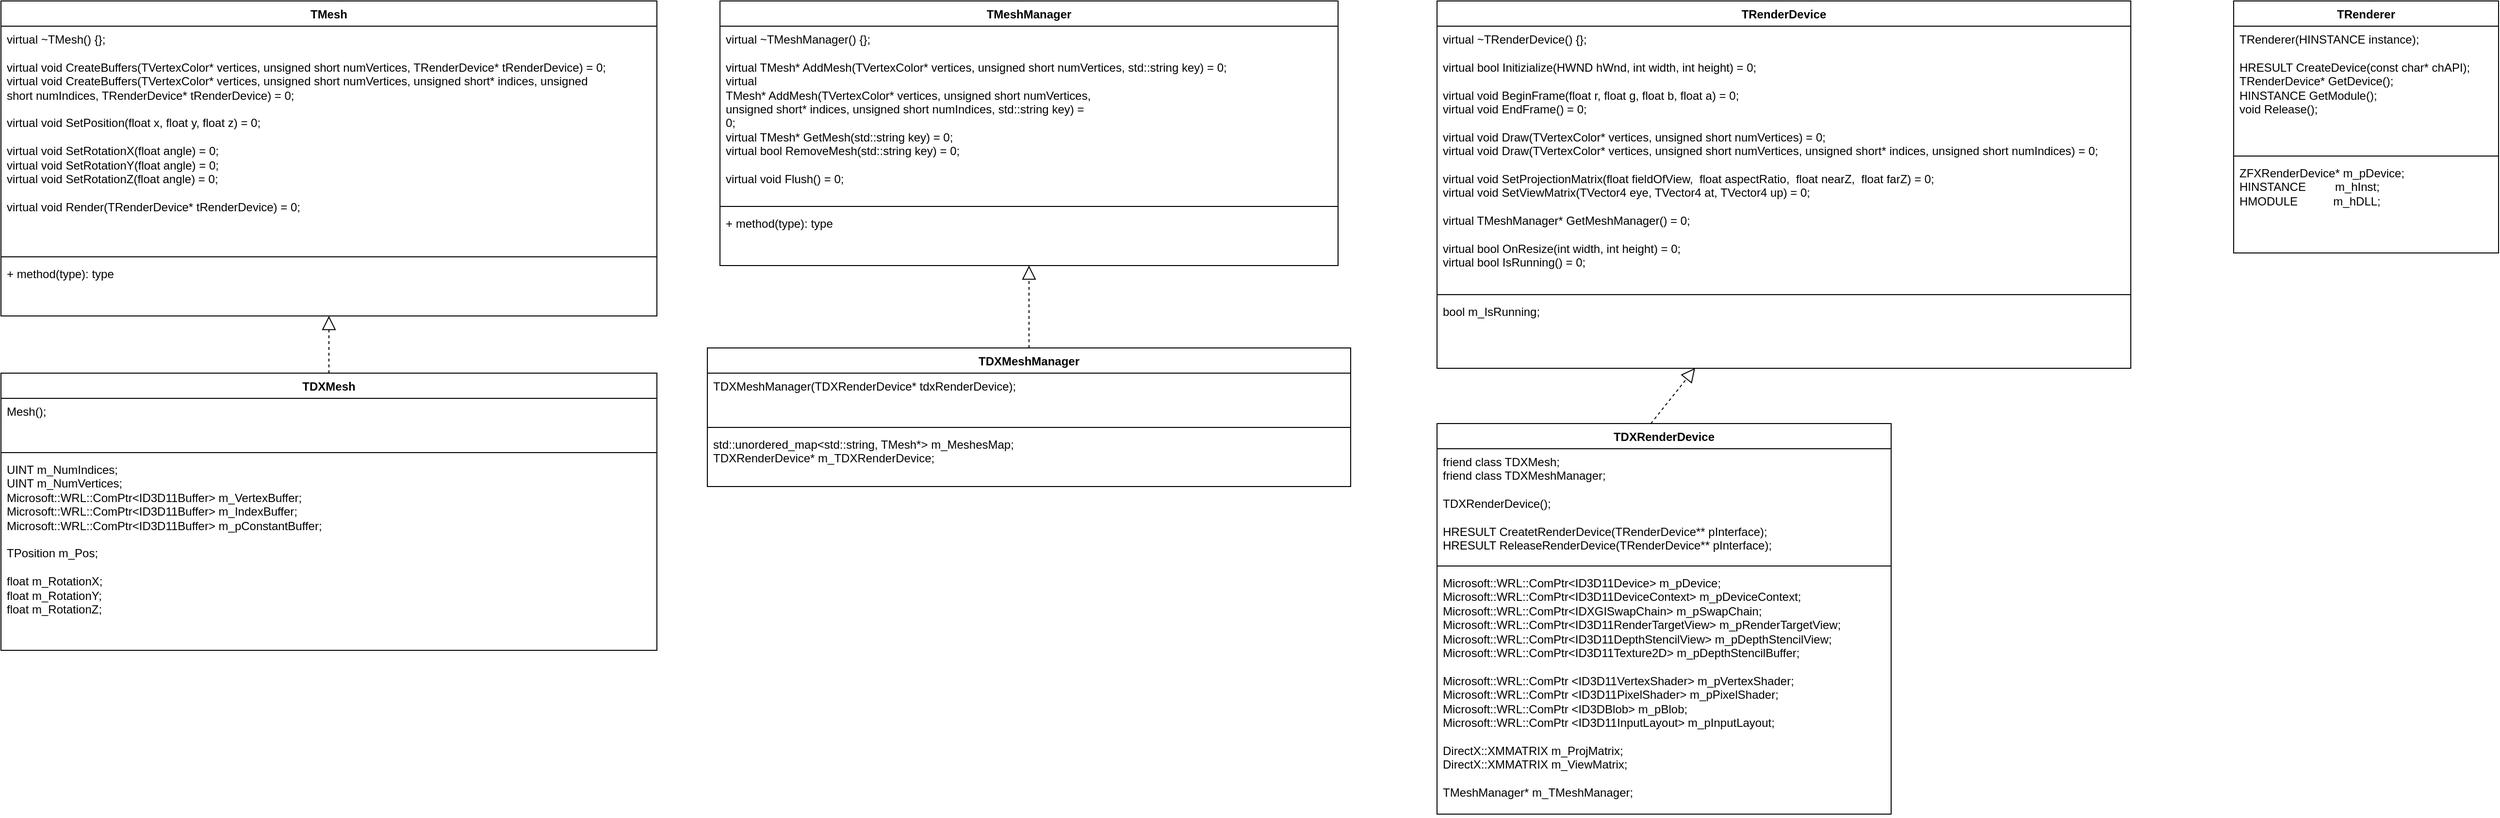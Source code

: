 <mxfile version="24.8.3">
  <diagram name="Страница — 1" id="iS9kPeVT_qTxmNW6HSiJ">
    <mxGraphModel dx="3649" dy="1117" grid="1" gridSize="13" guides="1" tooltips="1" connect="1" arrows="1" fold="1" page="0" pageScale="1" pageWidth="827" pageHeight="1169" background="none" math="0" shadow="0">
      <root>
        <mxCell id="0" />
        <mxCell id="1" parent="0" />
        <mxCell id="LnMvlJYZvyKWMzvUD1xX-2" value="TRenderDevice" style="swimlane;fontStyle=1;align=center;verticalAlign=top;childLayout=stackLayout;horizontal=1;startSize=26;horizontalStack=0;resizeParent=1;resizeParentMax=0;resizeLast=0;collapsible=1;marginBottom=0;whiteSpace=wrap;html=1;" parent="1" vertex="1">
          <mxGeometry x="50" y="71" width="715" height="379" as="geometry" />
        </mxCell>
        <mxCell id="LnMvlJYZvyKWMzvUD1xX-3" value="&lt;div&gt;virtual ~TRenderDevice() {};&lt;br&gt;&lt;/div&gt;&lt;div&gt;&lt;br&gt;&lt;/div&gt;&lt;div&gt;virtual bool Initizialize(HWND hWnd, int width, int height) = 0;&lt;/div&gt;&lt;div&gt;&lt;br&gt;&lt;/div&gt;&lt;div&gt;virtual void BeginFrame(float r, float g, float b, float a) = 0;&lt;/div&gt;&lt;div&gt;virtual void EndFrame() = 0;&lt;/div&gt;&lt;div&gt;&lt;br&gt;&lt;/div&gt;&lt;div&gt;virtual void Draw(TVertexColor* vertices, unsigned short numVertices) = 0;&lt;br&gt;&lt;/div&gt;&lt;div&gt;virtual void Draw(TVertexColor* vertices, unsigned short numVertices, unsigned short* indices, unsigned short numIndices) = 0;&lt;br&gt;&lt;/div&gt;&lt;div&gt;&lt;br&gt;&lt;/div&gt;&lt;div&gt;virtual void SetProjectionMatrix(float fieldOfView,&amp;nbsp; float aspectRatio,&amp;nbsp; float nearZ,&amp;nbsp; float farZ) = 0;&lt;/div&gt;&lt;div&gt;virtual void SetViewMatrix(TVector4 eye, TVector4 at, TVector4 up) = 0;&lt;br&gt;&lt;/div&gt;&lt;div&gt;&lt;br&gt;&lt;/div&gt;&lt;div&gt;virtual TMeshManager* GetMeshManager() = 0;&lt;br&gt;&lt;/div&gt;&lt;div&gt;&lt;br&gt;&lt;/div&gt;&lt;div&gt;virtual bool OnResize(int width, int height) = 0;&lt;/div&gt;&lt;div&gt;virtual bool IsRunning() = 0;&lt;/div&gt;&lt;div&gt;&lt;br&gt;&lt;/div&gt;" style="text;strokeColor=none;fillColor=none;align=left;verticalAlign=top;spacingLeft=4;spacingRight=4;overflow=hidden;rotatable=0;points=[[0,0.5],[1,0.5]];portConstraint=eastwest;whiteSpace=wrap;html=1;" parent="LnMvlJYZvyKWMzvUD1xX-2" vertex="1">
          <mxGeometry y="26" width="715" height="273" as="geometry" />
        </mxCell>
        <mxCell id="LnMvlJYZvyKWMzvUD1xX-4" value="" style="line;strokeWidth=1;fillColor=none;align=left;verticalAlign=middle;spacingTop=-1;spacingLeft=3;spacingRight=3;rotatable=0;labelPosition=right;points=[];portConstraint=eastwest;strokeColor=inherit;" parent="LnMvlJYZvyKWMzvUD1xX-2" vertex="1">
          <mxGeometry y="299" width="715" height="8" as="geometry" />
        </mxCell>
        <mxCell id="LnMvlJYZvyKWMzvUD1xX-5" value="&lt;div&gt;bool m_IsRunning;&lt;br&gt;&lt;/div&gt;" style="text;strokeColor=none;fillColor=none;align=left;verticalAlign=top;spacingLeft=4;spacingRight=4;overflow=hidden;rotatable=0;points=[[0,0.5],[1,0.5]];portConstraint=eastwest;whiteSpace=wrap;html=1;" parent="LnMvlJYZvyKWMzvUD1xX-2" vertex="1">
          <mxGeometry y="307" width="715" height="72" as="geometry" />
        </mxCell>
        <mxCell id="LnMvlJYZvyKWMzvUD1xX-13" value="" style="endArrow=block;dashed=1;endFill=0;endSize=12;html=1;rounded=0;entryX=0.372;entryY=0.997;entryDx=0;entryDy=0;entryPerimeter=0;exitX=0.471;exitY=0;exitDx=0;exitDy=0;exitPerimeter=0;" parent="1" source="cNzNoUKR5_ti7T2eS_Fg-1" target="LnMvlJYZvyKWMzvUD1xX-5" edge="1">
          <mxGeometry width="160" relative="1" as="geometry">
            <mxPoint x="319" y="529" as="sourcePoint" />
            <mxPoint x="500" y="320" as="targetPoint" />
          </mxGeometry>
        </mxCell>
        <mxCell id="cNzNoUKR5_ti7T2eS_Fg-1" value="TDXRenderDevice" style="swimlane;fontStyle=1;align=center;verticalAlign=top;childLayout=stackLayout;horizontal=1;startSize=26;horizontalStack=0;resizeParent=1;resizeParentMax=0;resizeLast=0;collapsible=1;marginBottom=0;whiteSpace=wrap;html=1;" parent="1" vertex="1">
          <mxGeometry x="50" y="507" width="468" height="403" as="geometry" />
        </mxCell>
        <mxCell id="cNzNoUKR5_ti7T2eS_Fg-2" value="&lt;div&gt;friend class TDXMesh;&lt;/div&gt;&lt;div&gt;friend class TDXMeshManager;&lt;br&gt;&lt;/div&gt;&lt;div&gt;&lt;br&gt;&lt;/div&gt;&lt;div&gt;TDXRenderDevice();&lt;br&gt;&lt;/div&gt;&lt;div&gt;&lt;br&gt;&lt;/div&gt;&lt;div&gt;HRESULT CreatetRenderDevice(TRenderDevice** pInterface);&amp;nbsp;&amp;nbsp;&amp;nbsp;&amp;nbsp;&lt;/div&gt;&lt;div&gt;HRESULT ReleaseRenderDevice(TRenderDevice** pInterface);&lt;br&gt;&lt;br&gt;&lt;/div&gt;" style="text;strokeColor=none;fillColor=none;align=left;verticalAlign=top;spacingLeft=4;spacingRight=4;overflow=hidden;rotatable=0;points=[[0,0.5],[1,0.5]];portConstraint=eastwest;whiteSpace=wrap;html=1;" parent="cNzNoUKR5_ti7T2eS_Fg-1" vertex="1">
          <mxGeometry y="26" width="468" height="117" as="geometry" />
        </mxCell>
        <mxCell id="cNzNoUKR5_ti7T2eS_Fg-3" value="" style="line;strokeWidth=1;fillColor=none;align=left;verticalAlign=middle;spacingTop=-1;spacingLeft=3;spacingRight=3;rotatable=0;labelPosition=right;points=[];portConstraint=eastwest;strokeColor=inherit;" parent="cNzNoUKR5_ti7T2eS_Fg-1" vertex="1">
          <mxGeometry y="143" width="468" height="8" as="geometry" />
        </mxCell>
        <mxCell id="cNzNoUKR5_ti7T2eS_Fg-4" value="&lt;div&gt;Microsoft::WRL::ComPtr&amp;lt;ID3D11Device&amp;gt; m_pDevice; Microsoft::WRL::ComPtr&amp;lt;ID3D11DeviceContext&amp;gt; m_pDeviceContext; Microsoft::WRL::ComPtr&amp;lt;IDXGISwapChain&amp;gt; m_pSwapChain; Microsoft::WRL::ComPtr&amp;lt;ID3D11RenderTargetView&amp;gt; m_pRenderTargetView; Microsoft::WRL::ComPtr&amp;lt;ID3D11DepthStencilView&amp;gt; m_pDepthStencilView; Microsoft::WRL::ComPtr&amp;lt;ID3D11Texture2D&amp;gt; m_pDepthStencilBuffer;&lt;/div&gt;&lt;div&gt;&lt;br&gt;&lt;/div&gt;&lt;div&gt;Microsoft::WRL::ComPtr &amp;lt;ID3D11VertexShader&amp;gt; m_pVertexShader;&lt;br&gt;Microsoft::WRL::ComPtr &amp;lt;ID3D11PixelShader&amp;gt; m_pPixelShader;&lt;br&gt;Microsoft::WRL::ComPtr &amp;lt;ID3DBlob&amp;gt; m_pBlob;&lt;br&gt;Microsoft::WRL::ComPtr &amp;lt;ID3D11InputLayout&amp;gt; m_pInputLayout;&lt;br&gt;&lt;/div&gt;&lt;div&gt;&lt;br&gt;&lt;/div&gt;&lt;div&gt;DirectX::XMMATRIX m_ProjMatrix;&lt;/div&gt;&lt;div&gt;DirectX::XMMATRIX m_ViewMatrix;&lt;br&gt;&lt;/div&gt;&lt;div&gt;&lt;br&gt;&lt;/div&gt;&lt;div&gt;TMeshManager* m_TMeshManager;&lt;br&gt;&lt;/div&gt;" style="text;strokeColor=none;fillColor=none;align=left;verticalAlign=top;spacingLeft=4;spacingRight=4;overflow=hidden;rotatable=0;points=[[0,0.5],[1,0.5]];portConstraint=eastwest;whiteSpace=wrap;html=1;" parent="cNzNoUKR5_ti7T2eS_Fg-1" vertex="1">
          <mxGeometry y="151" width="468" height="252" as="geometry" />
        </mxCell>
        <mxCell id="cNzNoUKR5_ti7T2eS_Fg-5" value="TRenderer" style="swimlane;fontStyle=1;align=center;verticalAlign=top;childLayout=stackLayout;horizontal=1;startSize=26;horizontalStack=0;resizeParent=1;resizeParentMax=0;resizeLast=0;collapsible=1;marginBottom=0;whiteSpace=wrap;html=1;" parent="1" vertex="1">
          <mxGeometry x="871" y="71" width="273" height="260" as="geometry" />
        </mxCell>
        <mxCell id="cNzNoUKR5_ti7T2eS_Fg-6" value="&lt;div&gt;TRenderer(HINSTANCE instance);&lt;/div&gt;&lt;div&gt;&lt;br&gt;&lt;/div&gt;&lt;div&gt;HRESULT CreateDevice(const char* chAPI);&lt;/div&gt;&lt;div&gt;TRenderDevice* GetDevice();&lt;/div&gt;&lt;div&gt;HINSTANCE GetModule();&lt;/div&gt;&lt;div&gt;void Release();&lt;br&gt;&lt;/div&gt;" style="text;strokeColor=none;fillColor=none;align=left;verticalAlign=top;spacingLeft=4;spacingRight=4;overflow=hidden;rotatable=0;points=[[0,0.5],[1,0.5]];portConstraint=eastwest;whiteSpace=wrap;html=1;" parent="cNzNoUKR5_ti7T2eS_Fg-5" vertex="1">
          <mxGeometry y="26" width="273" height="130" as="geometry" />
        </mxCell>
        <mxCell id="cNzNoUKR5_ti7T2eS_Fg-7" value="" style="line;strokeWidth=1;fillColor=none;align=left;verticalAlign=middle;spacingTop=-1;spacingLeft=3;spacingRight=3;rotatable=0;labelPosition=right;points=[];portConstraint=eastwest;strokeColor=inherit;" parent="cNzNoUKR5_ti7T2eS_Fg-5" vertex="1">
          <mxGeometry y="156" width="273" height="8" as="geometry" />
        </mxCell>
        <mxCell id="cNzNoUKR5_ti7T2eS_Fg-8" value="ZFXRenderDevice* m_pDevice;&lt;br&gt;HINSTANCE&amp;nbsp;&amp;nbsp;&amp;nbsp;&amp;nbsp;&amp;nbsp;&amp;nbsp;&amp;nbsp;&amp;nbsp; m_hInst;&lt;br&gt;HMODULE&amp;nbsp;&amp;nbsp;&amp;nbsp;&amp;nbsp;&amp;nbsp;&amp;nbsp;&amp;nbsp;&amp;nbsp;&amp;nbsp;&amp;nbsp; m_hDLL;" style="text;strokeColor=none;fillColor=none;align=left;verticalAlign=top;spacingLeft=4;spacingRight=4;overflow=hidden;rotatable=0;points=[[0,0.5],[1,0.5]];portConstraint=eastwest;whiteSpace=wrap;html=1;" parent="cNzNoUKR5_ti7T2eS_Fg-5" vertex="1">
          <mxGeometry y="164" width="273" height="96" as="geometry" />
        </mxCell>
        <mxCell id="sRAGFY0u2gzH7yeyDT2O-35" value="TDXMesh" style="swimlane;fontStyle=1;align=center;verticalAlign=top;childLayout=stackLayout;horizontal=1;startSize=26;horizontalStack=0;resizeParent=1;resizeParentMax=0;resizeLast=0;collapsible=1;marginBottom=0;whiteSpace=wrap;html=1;" parent="1" vertex="1">
          <mxGeometry x="-1430" y="455" width="676" height="286" as="geometry" />
        </mxCell>
        <mxCell id="sRAGFY0u2gzH7yeyDT2O-36" value="Mesh();" style="text;strokeColor=none;fillColor=none;align=left;verticalAlign=top;spacingLeft=4;spacingRight=4;overflow=hidden;rotatable=0;points=[[0,0.5],[1,0.5]];portConstraint=eastwest;whiteSpace=wrap;html=1;" parent="sRAGFY0u2gzH7yeyDT2O-35" vertex="1">
          <mxGeometry y="26" width="676" height="52" as="geometry" />
        </mxCell>
        <mxCell id="sRAGFY0u2gzH7yeyDT2O-37" value="" style="line;strokeWidth=1;fillColor=none;align=left;verticalAlign=middle;spacingTop=-1;spacingLeft=3;spacingRight=3;rotatable=0;labelPosition=right;points=[];portConstraint=eastwest;strokeColor=inherit;" parent="sRAGFY0u2gzH7yeyDT2O-35" vertex="1">
          <mxGeometry y="78" width="676" height="8" as="geometry" />
        </mxCell>
        <mxCell id="sRAGFY0u2gzH7yeyDT2O-38" value="&lt;div&gt;UINT m_NumIndices;&lt;br&gt;UINT m_NumVertices;&lt;br&gt;&lt;/div&gt;&lt;div&gt;Microsoft::WRL::ComPtr&amp;lt;ID3D11Buffer&amp;gt; m_VertexBuffer;&lt;/div&gt;&lt;div&gt;Microsoft::WRL::ComPtr&amp;lt;ID3D11Buffer&amp;gt; m_IndexBuffer;&lt;/div&gt;&lt;div&gt;Microsoft::WRL::ComPtr&amp;lt;ID3D11Buffer&amp;gt; m_pConstantBuffer;&lt;br&gt;&lt;/div&gt;&lt;div&gt;&lt;br&gt;&lt;/div&gt;&lt;div&gt;TPosition m_Pos;&lt;br&gt;&lt;/div&gt;&lt;div&gt;&lt;br&gt;&lt;/div&gt;&lt;div&gt;float m_RotationX;&lt;/div&gt;&lt;div&gt;float m_RotationY;&lt;/div&gt;&lt;div&gt;float m_RotationZ;&lt;/div&gt;" style="text;strokeColor=none;fillColor=none;align=left;verticalAlign=top;spacingLeft=4;spacingRight=4;overflow=hidden;rotatable=0;points=[[0,0.5],[1,0.5]];portConstraint=eastwest;whiteSpace=wrap;html=1;" parent="sRAGFY0u2gzH7yeyDT2O-35" vertex="1">
          <mxGeometry y="86" width="676" height="200" as="geometry" />
        </mxCell>
        <mxCell id="sRAGFY0u2gzH7yeyDT2O-40" value="TDXMeshManager" style="swimlane;fontStyle=1;align=center;verticalAlign=top;childLayout=stackLayout;horizontal=1;startSize=26;horizontalStack=0;resizeParent=1;resizeParentMax=0;resizeLast=0;collapsible=1;marginBottom=0;whiteSpace=wrap;html=1;" parent="1" vertex="1">
          <mxGeometry x="-702" y="429" width="663" height="143" as="geometry" />
        </mxCell>
        <mxCell id="sRAGFY0u2gzH7yeyDT2O-41" value="TDXMeshManager(TDXRenderDevice* tdxRenderDevice);&lt;div&gt;&lt;br/&gt;&lt;/div&gt;" style="text;strokeColor=none;fillColor=none;align=left;verticalAlign=top;spacingLeft=4;spacingRight=4;overflow=hidden;rotatable=0;points=[[0,0.5],[1,0.5]];portConstraint=eastwest;whiteSpace=wrap;html=1;" parent="sRAGFY0u2gzH7yeyDT2O-40" vertex="1">
          <mxGeometry y="26" width="663" height="52" as="geometry" />
        </mxCell>
        <mxCell id="sRAGFY0u2gzH7yeyDT2O-42" value="" style="line;strokeWidth=1;fillColor=none;align=left;verticalAlign=middle;spacingTop=-1;spacingLeft=3;spacingRight=3;rotatable=0;labelPosition=right;points=[];portConstraint=eastwest;strokeColor=inherit;" parent="sRAGFY0u2gzH7yeyDT2O-40" vertex="1">
          <mxGeometry y="78" width="663" height="8" as="geometry" />
        </mxCell>
        <mxCell id="sRAGFY0u2gzH7yeyDT2O-43" value="&lt;div&gt;std::unordered_map&amp;lt;std::string, TMesh*&amp;gt; m_MeshesMap;&lt;/div&gt;&lt;div&gt;TDXRenderDevice* m_TDXRenderDevice;&lt;br&gt;&lt;/div&gt;" style="text;strokeColor=none;fillColor=none;align=left;verticalAlign=top;spacingLeft=4;spacingRight=4;overflow=hidden;rotatable=0;points=[[0,0.5],[1,0.5]];portConstraint=eastwest;whiteSpace=wrap;html=1;" parent="sRAGFY0u2gzH7yeyDT2O-40" vertex="1">
          <mxGeometry y="86" width="663" height="57" as="geometry" />
        </mxCell>
        <mxCell id="sRAGFY0u2gzH7yeyDT2O-46" value="TMesh" style="swimlane;fontStyle=1;align=center;verticalAlign=top;childLayout=stackLayout;horizontal=1;startSize=26;horizontalStack=0;resizeParent=1;resizeParentMax=0;resizeLast=0;collapsible=1;marginBottom=0;whiteSpace=wrap;html=1;" parent="1" vertex="1">
          <mxGeometry x="-1430" y="71" width="676" height="325" as="geometry" />
        </mxCell>
        <mxCell id="sRAGFY0u2gzH7yeyDT2O-47" value="&lt;div&gt;virtual ~TMesh() {};&lt;/div&gt;&lt;div&gt;&lt;br&gt;&lt;/div&gt;&lt;div&gt;virtual void CreateBuffers(TVertexColor* vertices, unsigned short numVertices, TRenderDevice* tRenderDevice) = 0;&lt;br&gt;&lt;/div&gt;&lt;div&gt;virtual void CreateBuffers(TVertexColor* vertices, unsigned short numVertices, unsigned short* indices, unsigned&lt;br&gt; short numIndices, TRenderDevice* tRenderDevice) = 0;&lt;/div&gt;&lt;div&gt;&lt;br&gt;&lt;/div&gt;&lt;div&gt;virtual void SetPosition(float x, float y, float z) = 0;&lt;/div&gt;&lt;div&gt;&lt;br&gt;&lt;/div&gt;&lt;div&gt;virtual void SetRotationX(float angle) = 0;&lt;/div&gt;&lt;div&gt;virtual void SetRotationY(float angle) = 0;&lt;/div&gt;&lt;div&gt;virtual void SetRotationZ(float angle) = 0;&lt;/div&gt;&lt;div&gt;&lt;br&gt;&lt;/div&gt;&lt;div&gt;virtual void Render(TRenderDevice* tRenderDevice) = 0;&lt;br&gt;&lt;/div&gt;" style="text;strokeColor=none;fillColor=none;align=left;verticalAlign=top;spacingLeft=4;spacingRight=4;overflow=hidden;rotatable=0;points=[[0,0.5],[1,0.5]];portConstraint=eastwest;whiteSpace=wrap;html=1;" parent="sRAGFY0u2gzH7yeyDT2O-46" vertex="1">
          <mxGeometry y="26" width="676" height="234" as="geometry" />
        </mxCell>
        <mxCell id="sRAGFY0u2gzH7yeyDT2O-48" value="" style="line;strokeWidth=1;fillColor=none;align=left;verticalAlign=middle;spacingTop=-1;spacingLeft=3;spacingRight=3;rotatable=0;labelPosition=right;points=[];portConstraint=eastwest;strokeColor=inherit;" parent="sRAGFY0u2gzH7yeyDT2O-46" vertex="1">
          <mxGeometry y="260" width="676" height="8" as="geometry" />
        </mxCell>
        <mxCell id="sRAGFY0u2gzH7yeyDT2O-49" value="+ method(type): type" style="text;strokeColor=none;fillColor=none;align=left;verticalAlign=top;spacingLeft=4;spacingRight=4;overflow=hidden;rotatable=0;points=[[0,0.5],[1,0.5]];portConstraint=eastwest;whiteSpace=wrap;html=1;" parent="sRAGFY0u2gzH7yeyDT2O-46" vertex="1">
          <mxGeometry y="268" width="676" height="57" as="geometry" />
        </mxCell>
        <mxCell id="ek_f00UGQPZwLHAiPZ6A-1" value="TMeshManager" style="swimlane;fontStyle=1;align=center;verticalAlign=top;childLayout=stackLayout;horizontal=1;startSize=26;horizontalStack=0;resizeParent=1;resizeParentMax=0;resizeLast=0;collapsible=1;marginBottom=0;whiteSpace=wrap;html=1;" parent="1" vertex="1">
          <mxGeometry x="-689" y="71" width="637" height="273" as="geometry" />
        </mxCell>
        <mxCell id="ek_f00UGQPZwLHAiPZ6A-2" value="&lt;div&gt;virtual ~TMeshManager() {};&lt;br&gt;&lt;/div&gt;&lt;div&gt;&lt;br&gt;&lt;/div&gt;&lt;div&gt;&lt;div&gt;virtual TMesh* AddMesh(TVertexColor* vertices, unsigned short numVertices, std::string key) = 0;&lt;/div&gt;&lt;/div&gt;&lt;div&gt;virtual&lt;br/&gt; TMesh* AddMesh(TVertexColor* vertices, unsigned short numVertices, &lt;br/&gt;unsigned short* indices, unsigned short numIndices, std::string key) = &lt;br/&gt;0;&lt;/div&gt;&lt;div&gt;virtual TMesh* GetMesh(std::string key) = 0;&lt;/div&gt;&lt;div&gt;virtual bool RemoveMesh(std::string key) = 0;&lt;/div&gt;&lt;div&gt;&lt;br&gt;&lt;/div&gt;&lt;div&gt;virtual void Flush() = 0;&lt;br&gt;&lt;/div&gt;" style="text;strokeColor=none;fillColor=none;align=left;verticalAlign=top;spacingLeft=4;spacingRight=4;overflow=hidden;rotatable=0;points=[[0,0.5],[1,0.5]];portConstraint=eastwest;whiteSpace=wrap;html=1;" parent="ek_f00UGQPZwLHAiPZ6A-1" vertex="1">
          <mxGeometry y="26" width="637" height="182" as="geometry" />
        </mxCell>
        <mxCell id="ek_f00UGQPZwLHAiPZ6A-3" value="" style="line;strokeWidth=1;fillColor=none;align=left;verticalAlign=middle;spacingTop=-1;spacingLeft=3;spacingRight=3;rotatable=0;labelPosition=right;points=[];portConstraint=eastwest;strokeColor=inherit;" parent="ek_f00UGQPZwLHAiPZ6A-1" vertex="1">
          <mxGeometry y="208" width="637" height="8" as="geometry" />
        </mxCell>
        <mxCell id="ek_f00UGQPZwLHAiPZ6A-4" value="+ method(type): type" style="text;strokeColor=none;fillColor=none;align=left;verticalAlign=top;spacingLeft=4;spacingRight=4;overflow=hidden;rotatable=0;points=[[0,0.5],[1,0.5]];portConstraint=eastwest;whiteSpace=wrap;html=1;" parent="ek_f00UGQPZwLHAiPZ6A-1" vertex="1">
          <mxGeometry y="216" width="637" height="57" as="geometry" />
        </mxCell>
        <mxCell id="ek_f00UGQPZwLHAiPZ6A-5" value="" style="endArrow=block;dashed=1;endFill=0;endSize=12;html=1;rounded=0;exitX=0.5;exitY=0;exitDx=0;exitDy=0;" parent="1" source="sRAGFY0u2gzH7yeyDT2O-35" target="sRAGFY0u2gzH7yeyDT2O-49" edge="1">
          <mxGeometry width="160" relative="1" as="geometry">
            <mxPoint x="-871" y="364" as="sourcePoint" />
            <mxPoint x="-711" y="364" as="targetPoint" />
          </mxGeometry>
        </mxCell>
        <mxCell id="ek_f00UGQPZwLHAiPZ6A-6" value="" style="endArrow=block;dashed=1;endFill=0;endSize=12;html=1;rounded=0;exitX=0.5;exitY=0;exitDx=0;exitDy=0;entryX=0.5;entryY=1;entryDx=0;entryDy=0;" parent="1" source="sRAGFY0u2gzH7yeyDT2O-40" target="ek_f00UGQPZwLHAiPZ6A-1" edge="1">
          <mxGeometry width="160" relative="1" as="geometry">
            <mxPoint x="-871" y="364" as="sourcePoint" />
            <mxPoint x="-559" y="377" as="targetPoint" />
          </mxGeometry>
        </mxCell>
      </root>
    </mxGraphModel>
  </diagram>
</mxfile>
